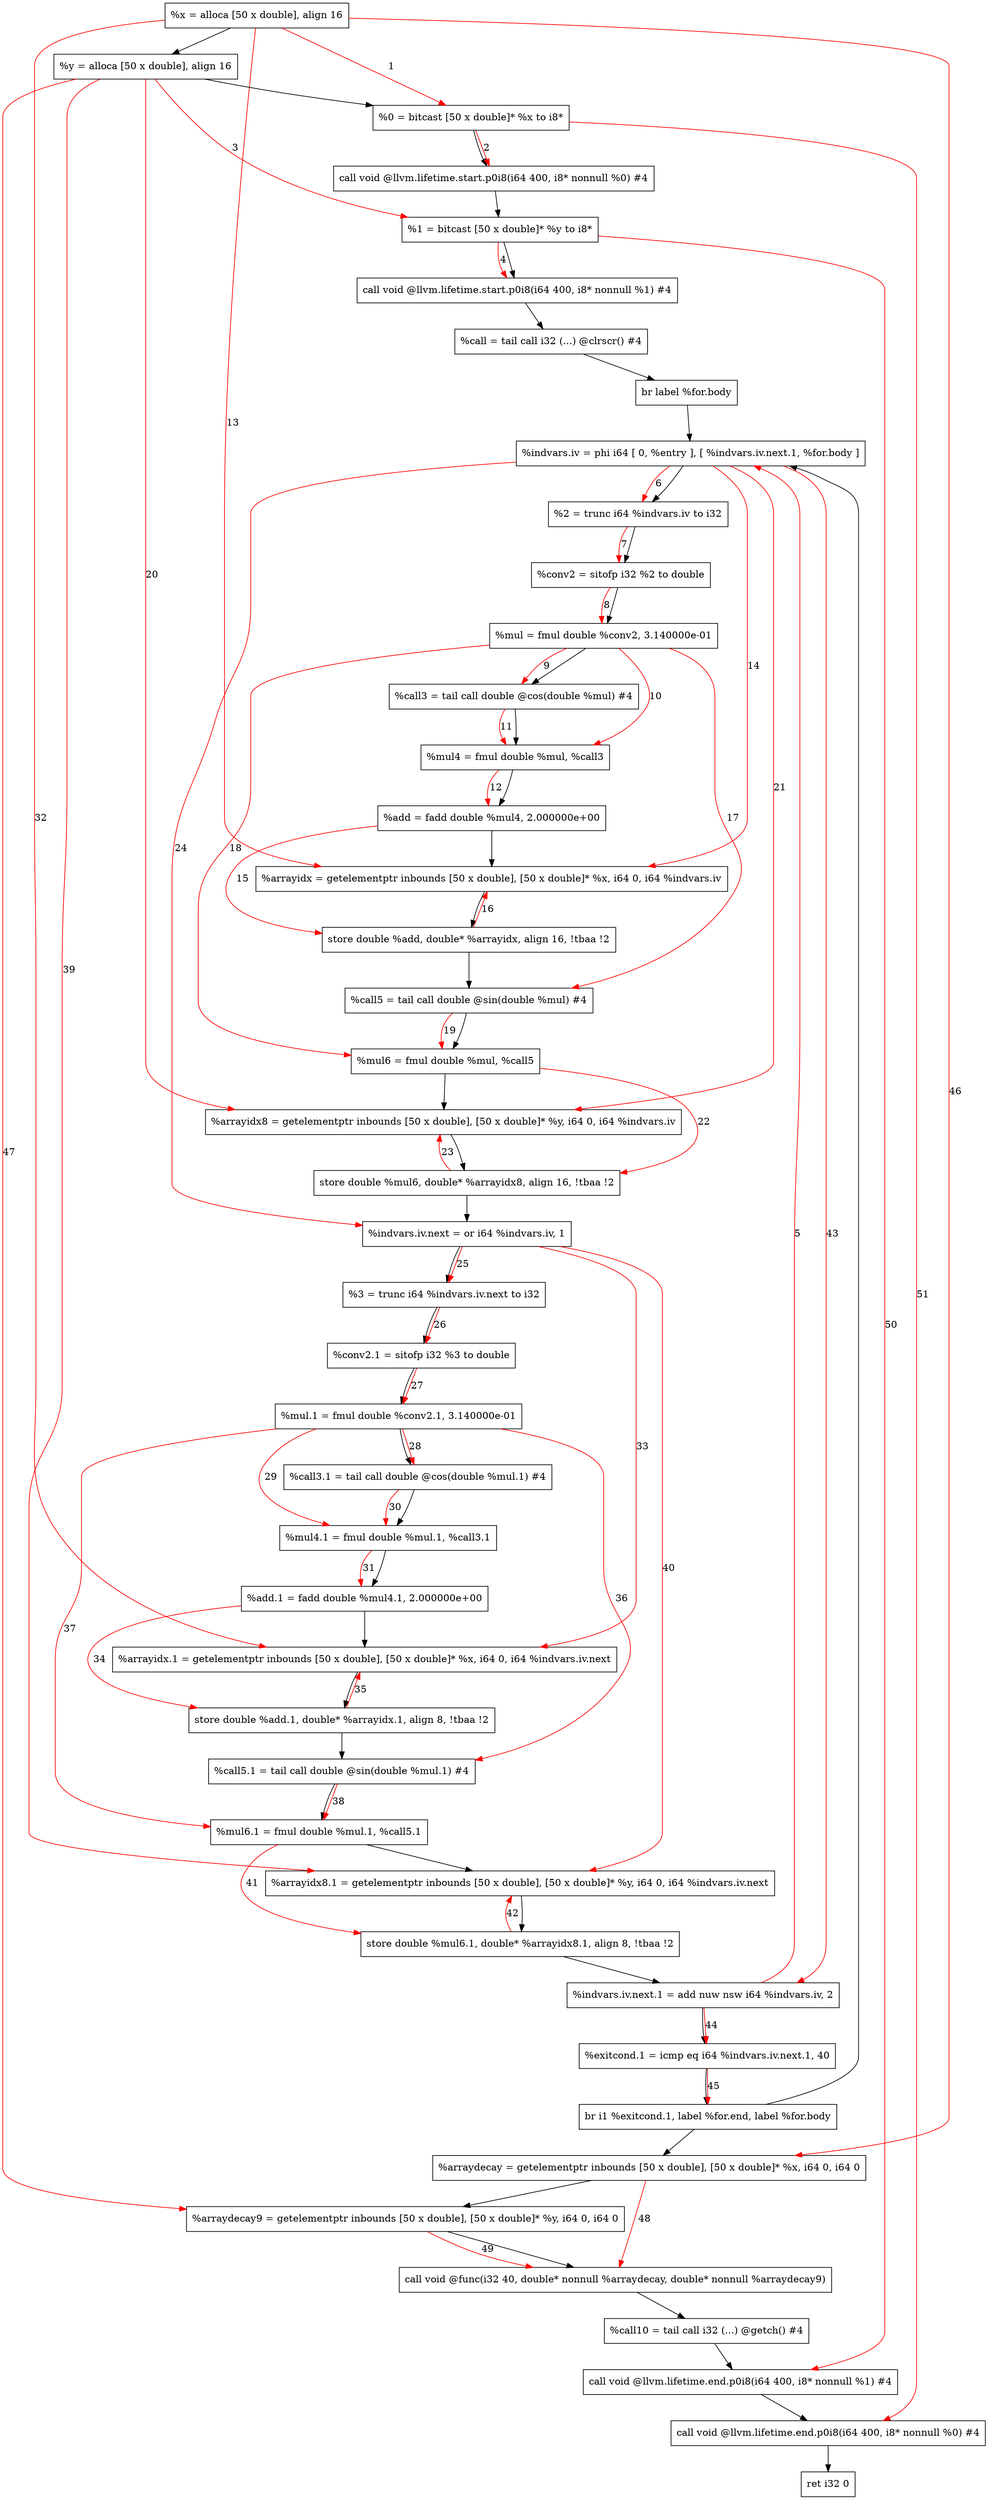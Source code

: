 digraph "CDFG for'main' function" {
	Node0x55e74952e478[shape=record, label="  %x = alloca [50 x double], align 16"]
	Node0x55e749544cc8[shape=record, label="  %y = alloca [50 x double], align 16"]
	Node0x55e749544d48[shape=record, label="  %0 = bitcast [50 x double]* %x to i8*"]
	Node0x55e749544e88[shape=record, label="  call void @llvm.lifetime.start.p0i8(i64 400, i8* nonnull %0) #4"]
	Node0x55e749544f48[shape=record, label="  %1 = bitcast [50 x double]* %y to i8*"]
	Node0x55e749544ff8[shape=record, label="  call void @llvm.lifetime.start.p0i8(i64 400, i8* nonnull %1) #4"]
	Node0x55e7495451a8[shape=record, label="  %call = tail call i32 (...) @clrscr() #4"]
	Node0x55e749545338[shape=record, label="  br label %for.body"]
	Node0x55e749545438[shape=record, label="  %indvars.iv = phi i64 [ 0, %entry ], [ %indvars.iv.next.1, %for.body ]"]
	Node0x55e7495454e8[shape=record, label="  %2 = trunc i64 %indvars.iv to i32"]
	Node0x55e749545578[shape=record, label="  %conv2 = sitofp i32 %2 to double"]
	Node0x55e749545650[shape=record, label="  %mul = fmul double %conv2, 3.140000e-01"]
	Node0x55e749545820[shape=record, label="  %call3 = tail call double @cos(double %mul) #4"]
	Node0x55e749545910[shape=record, label="  %mul4 = fmul double %mul, %call3"]
	Node0x55e7495459c0[shape=record, label="  %add = fadd double %mul4, 2.000000e+00"]
	Node0x55e749545a48[shape=record, label="  %arrayidx = getelementptr inbounds [50 x double], [50 x double]* %x, i64 0, i64 %indvars.iv"]
	Node0x55e749545b00[shape=record, label="  store double %add, double* %arrayidx, align 16, !tbaa !2"]
	Node0x55e749545ce0[shape=record, label="  %call5 = tail call double @sin(double %mul) #4"]
	Node0x55e749545f70[shape=record, label="  %mul6 = fmul double %mul, %call5"]
	Node0x55e749546018[shape=record, label="  %arrayidx8 = getelementptr inbounds [50 x double], [50 x double]* %y, i64 0, i64 %indvars.iv"]
	Node0x55e7495460d0[shape=record, label="  store double %mul6, double* %arrayidx8, align 16, !tbaa !2"]
	Node0x55e749546150[shape=record, label="  %indvars.iv.next = or i64 %indvars.iv, 1"]
	Node0x55e749546208[shape=record, label="  %3 = trunc i64 %indvars.iv.next to i32"]
	Node0x55e749546268[shape=record, label="  %conv2.1 = sitofp i32 %3 to double"]
	Node0x55e749546320[shape=record, label="  %mul.1 = fmul double %conv2.1, 3.140000e-01"]
	Node0x55e7495463d0[shape=record, label="  %call3.1 = tail call double @cos(double %mul.1) #4"]
	Node0x55e7495464a0[shape=record, label="  %mul4.1 = fmul double %mul.1, %call3.1"]
	Node0x55e749546550[shape=record, label="  %add.1 = fadd double %mul4.1, 2.000000e+00"]
	Node0x55e7495465d8[shape=record, label="  %arrayidx.1 = getelementptr inbounds [50 x double], [50 x double]* %x, i64 0, i64 %indvars.iv.next"]
	Node0x55e749546660[shape=record, label="  store double %add.1, double* %arrayidx.1, align 8, !tbaa !2"]
	Node0x55e749546720[shape=record, label="  %call5.1 = tail call double @sin(double %mul.1) #4"]
	Node0x55e7495467f0[shape=record, label="  %mul6.1 = fmul double %mul.1, %call5.1"]
	Node0x55e7495468c8[shape=record, label="  %arrayidx8.1 = getelementptr inbounds [50 x double], [50 x double]* %y, i64 0, i64 %indvars.iv.next"]
	Node0x55e749546c70[shape=record, label="  store double %mul6.1, double* %arrayidx8.1, align 8, !tbaa !2"]
	Node0x55e749546d20[shape=record, label="  %indvars.iv.next.1 = add nuw nsw i64 %indvars.iv, 2"]
	Node0x55e749546dc0[shape=record, label="  %exitcond.1 = icmp eq i64 %indvars.iv.next.1, 40"]
	Node0x55e749546e98[shape=record, label="  br i1 %exitcond.1, label %for.end, label %for.body"]
	Node0x55e749546f28[shape=record, label="  %arraydecay = getelementptr inbounds [50 x double], [50 x double]* %x, i64 0, i64 0"]
	Node0x55e749546fc8[shape=record, label="  %arraydecay9 = getelementptr inbounds [50 x double], [50 x double]* %y, i64 0, i64 0"]
	Node0x55e749547170[shape=record, label="  call void @func(i32 40, double* nonnull %arraydecay, double* nonnull %arraydecay9)"]
	Node0x55e7495472b8[shape=record, label="  %call10 = tail call i32 (...) @getch() #4"]
	Node0x55e749547488[shape=record, label="  call void @llvm.lifetime.end.p0i8(i64 400, i8* nonnull %1) #4"]
	Node0x55e749547598[shape=record, label="  call void @llvm.lifetime.end.p0i8(i64 400, i8* nonnull %0) #4"]
	Node0x55e749547658[shape=record, label="  ret i32 0"]
	Node0x55e74952e478 -> Node0x55e749544cc8
	Node0x55e749544cc8 -> Node0x55e749544d48
	Node0x55e749544d48 -> Node0x55e749544e88
	Node0x55e749544e88 -> Node0x55e749544f48
	Node0x55e749544f48 -> Node0x55e749544ff8
	Node0x55e749544ff8 -> Node0x55e7495451a8
	Node0x55e7495451a8 -> Node0x55e749545338
	Node0x55e749545338 -> Node0x55e749545438
	Node0x55e749545438 -> Node0x55e7495454e8
	Node0x55e7495454e8 -> Node0x55e749545578
	Node0x55e749545578 -> Node0x55e749545650
	Node0x55e749545650 -> Node0x55e749545820
	Node0x55e749545820 -> Node0x55e749545910
	Node0x55e749545910 -> Node0x55e7495459c0
	Node0x55e7495459c0 -> Node0x55e749545a48
	Node0x55e749545a48 -> Node0x55e749545b00
	Node0x55e749545b00 -> Node0x55e749545ce0
	Node0x55e749545ce0 -> Node0x55e749545f70
	Node0x55e749545f70 -> Node0x55e749546018
	Node0x55e749546018 -> Node0x55e7495460d0
	Node0x55e7495460d0 -> Node0x55e749546150
	Node0x55e749546150 -> Node0x55e749546208
	Node0x55e749546208 -> Node0x55e749546268
	Node0x55e749546268 -> Node0x55e749546320
	Node0x55e749546320 -> Node0x55e7495463d0
	Node0x55e7495463d0 -> Node0x55e7495464a0
	Node0x55e7495464a0 -> Node0x55e749546550
	Node0x55e749546550 -> Node0x55e7495465d8
	Node0x55e7495465d8 -> Node0x55e749546660
	Node0x55e749546660 -> Node0x55e749546720
	Node0x55e749546720 -> Node0x55e7495467f0
	Node0x55e7495467f0 -> Node0x55e7495468c8
	Node0x55e7495468c8 -> Node0x55e749546c70
	Node0x55e749546c70 -> Node0x55e749546d20
	Node0x55e749546d20 -> Node0x55e749546dc0
	Node0x55e749546dc0 -> Node0x55e749546e98
	Node0x55e749546e98 -> Node0x55e749546f28
	Node0x55e749546e98 -> Node0x55e749545438
	Node0x55e749546f28 -> Node0x55e749546fc8
	Node0x55e749546fc8 -> Node0x55e749547170
	Node0x55e749547170 -> Node0x55e7495472b8
	Node0x55e7495472b8 -> Node0x55e749547488
	Node0x55e749547488 -> Node0x55e749547598
	Node0x55e749547598 -> Node0x55e749547658
edge [color=red]
	Node0x55e74952e478 -> Node0x55e749544d48[label="1"]
	Node0x55e749544d48 -> Node0x55e749544e88[label="2"]
	Node0x55e749544cc8 -> Node0x55e749544f48[label="3"]
	Node0x55e749544f48 -> Node0x55e749544ff8[label="4"]
	Node0x55e749546d20 -> Node0x55e749545438[label="5"]
	Node0x55e749545438 -> Node0x55e7495454e8[label="6"]
	Node0x55e7495454e8 -> Node0x55e749545578[label="7"]
	Node0x55e749545578 -> Node0x55e749545650[label="8"]
	Node0x55e749545650 -> Node0x55e749545820[label="9"]
	Node0x55e749545650 -> Node0x55e749545910[label="10"]
	Node0x55e749545820 -> Node0x55e749545910[label="11"]
	Node0x55e749545910 -> Node0x55e7495459c0[label="12"]
	Node0x55e74952e478 -> Node0x55e749545a48[label="13"]
	Node0x55e749545438 -> Node0x55e749545a48[label="14"]
	Node0x55e7495459c0 -> Node0x55e749545b00[label="15"]
	Node0x55e749545b00 -> Node0x55e749545a48[label="16"]
	Node0x55e749545650 -> Node0x55e749545ce0[label="17"]
	Node0x55e749545650 -> Node0x55e749545f70[label="18"]
	Node0x55e749545ce0 -> Node0x55e749545f70[label="19"]
	Node0x55e749544cc8 -> Node0x55e749546018[label="20"]
	Node0x55e749545438 -> Node0x55e749546018[label="21"]
	Node0x55e749545f70 -> Node0x55e7495460d0[label="22"]
	Node0x55e7495460d0 -> Node0x55e749546018[label="23"]
	Node0x55e749545438 -> Node0x55e749546150[label="24"]
	Node0x55e749546150 -> Node0x55e749546208[label="25"]
	Node0x55e749546208 -> Node0x55e749546268[label="26"]
	Node0x55e749546268 -> Node0x55e749546320[label="27"]
	Node0x55e749546320 -> Node0x55e7495463d0[label="28"]
	Node0x55e749546320 -> Node0x55e7495464a0[label="29"]
	Node0x55e7495463d0 -> Node0x55e7495464a0[label="30"]
	Node0x55e7495464a0 -> Node0x55e749546550[label="31"]
	Node0x55e74952e478 -> Node0x55e7495465d8[label="32"]
	Node0x55e749546150 -> Node0x55e7495465d8[label="33"]
	Node0x55e749546550 -> Node0x55e749546660[label="34"]
	Node0x55e749546660 -> Node0x55e7495465d8[label="35"]
	Node0x55e749546320 -> Node0x55e749546720[label="36"]
	Node0x55e749546320 -> Node0x55e7495467f0[label="37"]
	Node0x55e749546720 -> Node0x55e7495467f0[label="38"]
	Node0x55e749544cc8 -> Node0x55e7495468c8[label="39"]
	Node0x55e749546150 -> Node0x55e7495468c8[label="40"]
	Node0x55e7495467f0 -> Node0x55e749546c70[label="41"]
	Node0x55e749546c70 -> Node0x55e7495468c8[label="42"]
	Node0x55e749545438 -> Node0x55e749546d20[label="43"]
	Node0x55e749546d20 -> Node0x55e749546dc0[label="44"]
	Node0x55e749546dc0 -> Node0x55e749546e98[label="45"]
	Node0x55e74952e478 -> Node0x55e749546f28[label="46"]
	Node0x55e749544cc8 -> Node0x55e749546fc8[label="47"]
	Node0x55e749546f28 -> Node0x55e749547170[label="48"]
	Node0x55e749546fc8 -> Node0x55e749547170[label="49"]
	Node0x55e749544f48 -> Node0x55e749547488[label="50"]
	Node0x55e749544d48 -> Node0x55e749547598[label="51"]
}
